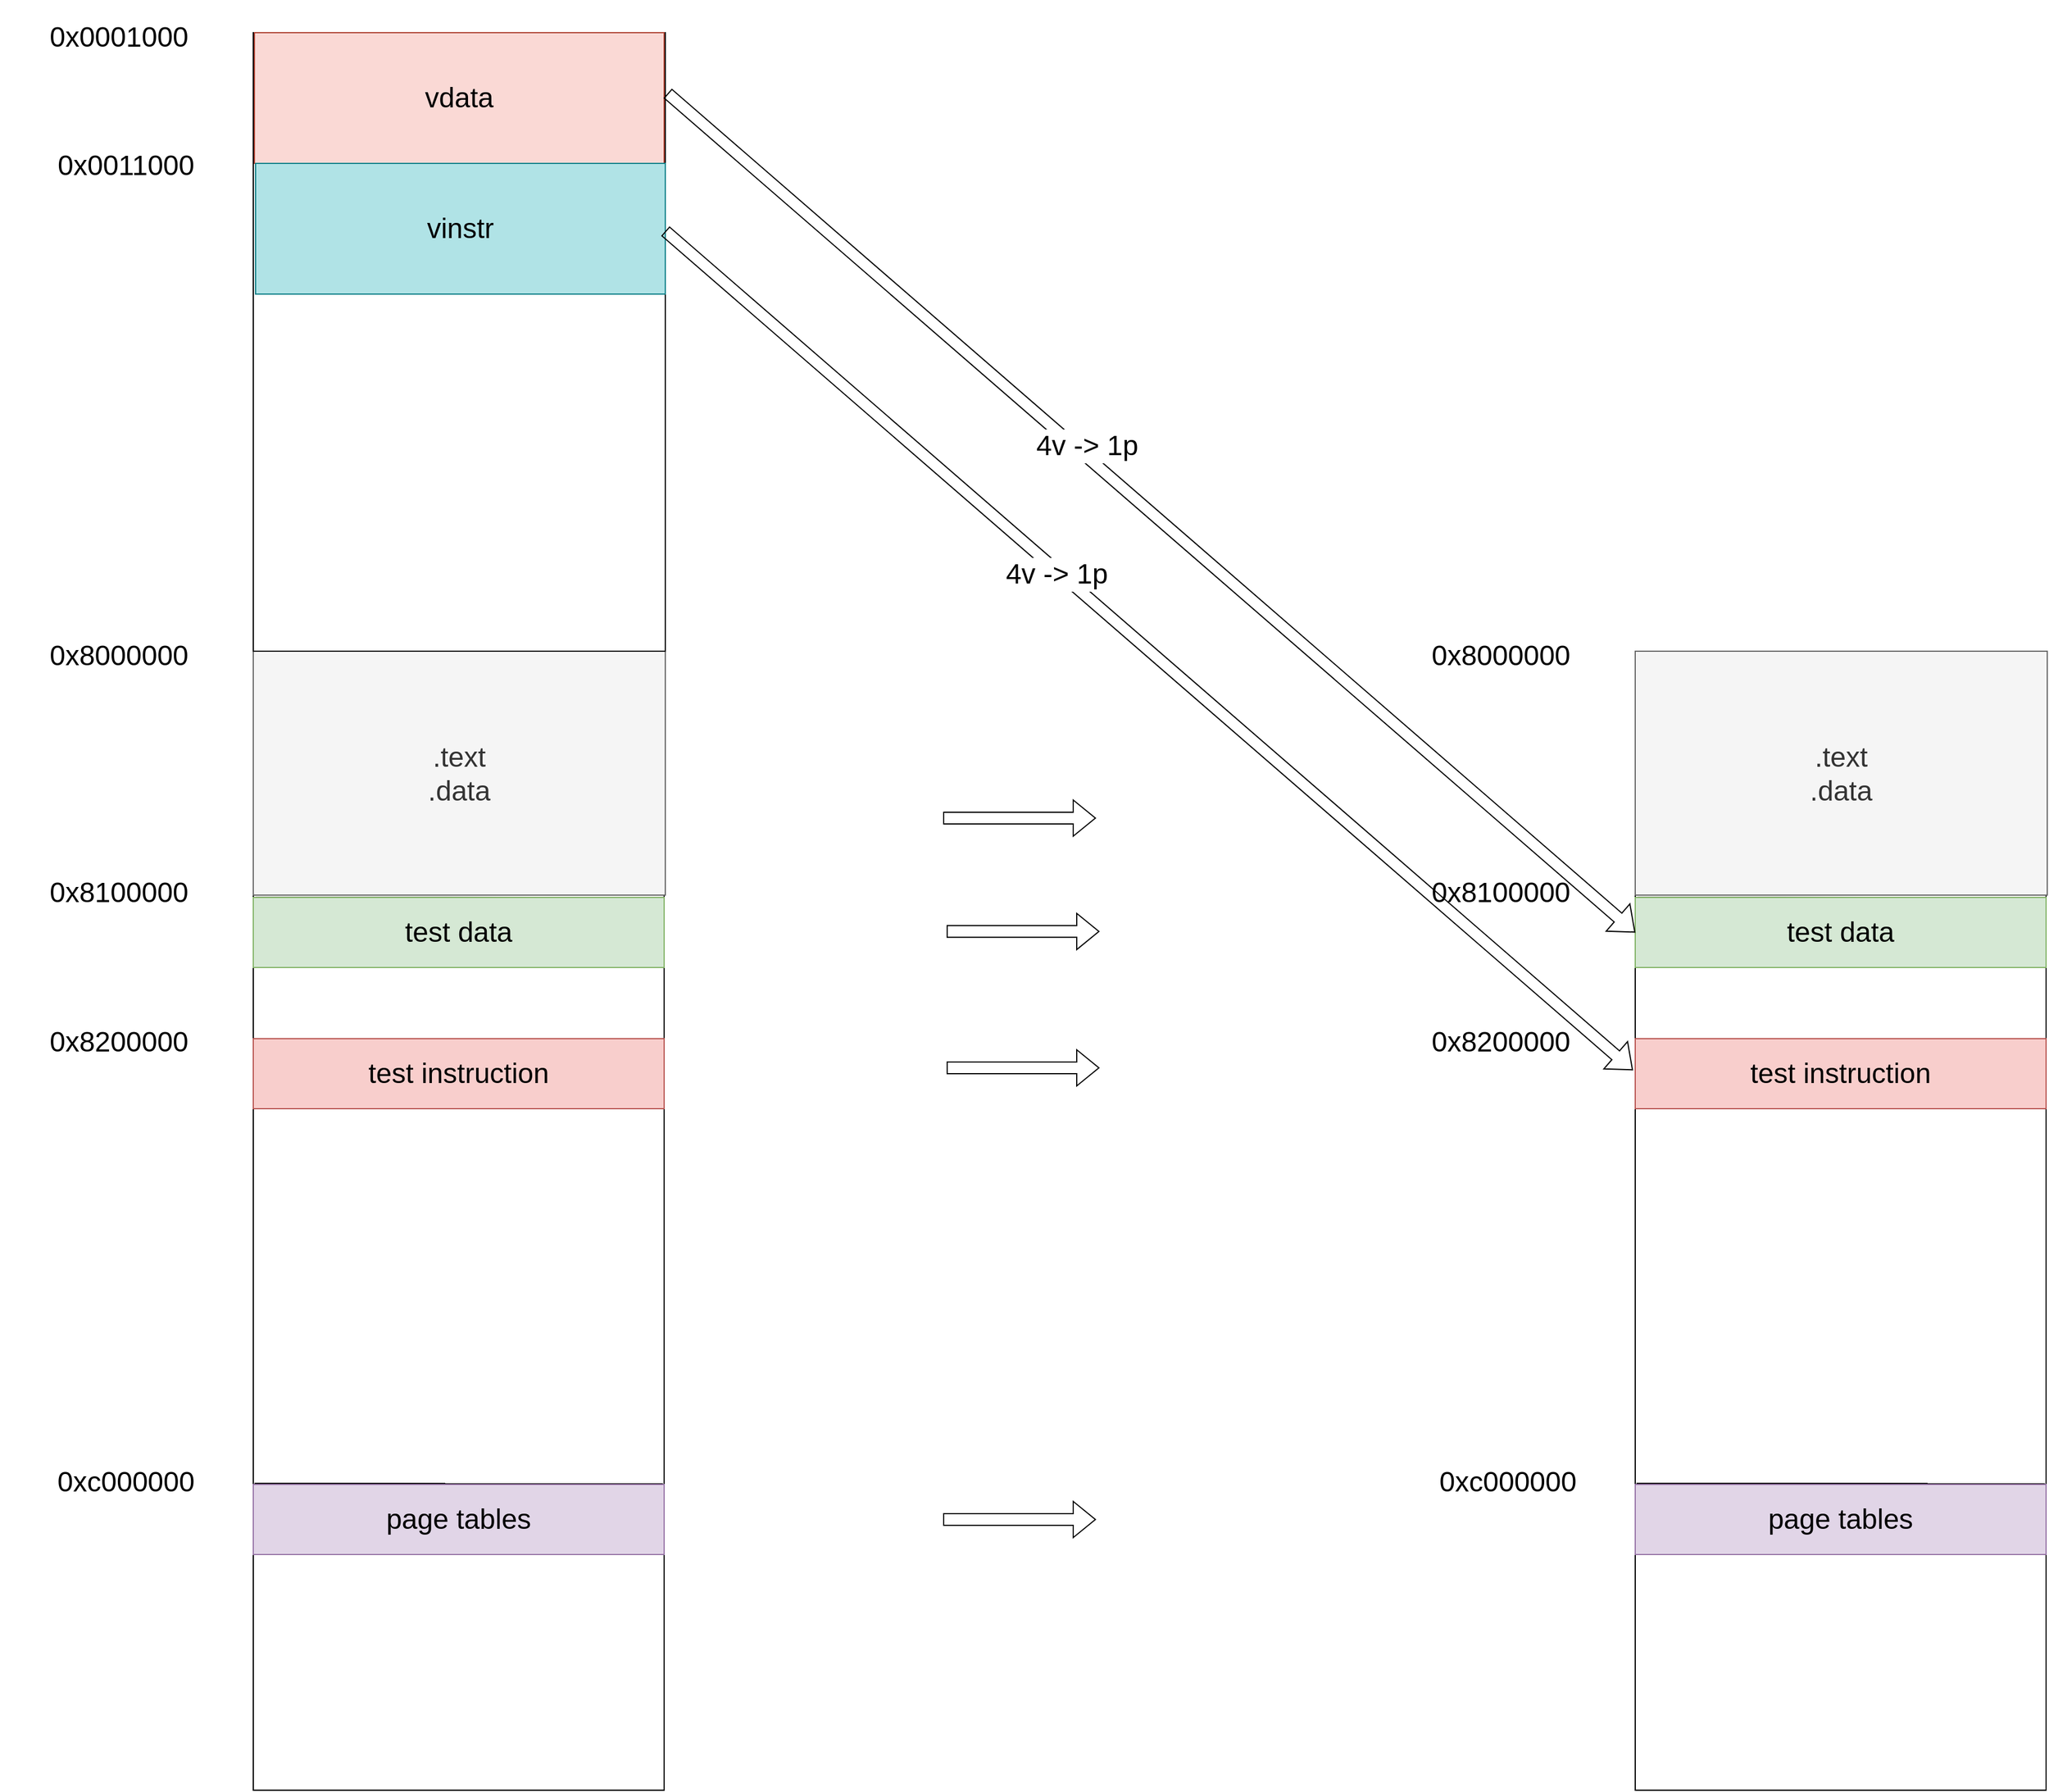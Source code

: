 <mxfile version="20.3.6" type="github">
  <diagram id="BBG8nRCEOLiLZT4-zJTU" name="第 1 页">
    <mxGraphModel dx="3437" dy="1857" grid="0" gridSize="10" guides="1" tooltips="1" connect="1" arrows="1" fold="1" page="1" pageScale="1" pageWidth="2339" pageHeight="3300" math="0" shadow="0">
      <root>
        <mxCell id="0" />
        <mxCell id="1" parent="0" />
        <mxCell id="Z-7dat90LtpyJo6IZziy-1" value="" style="rounded=0;whiteSpace=wrap;html=1;" vertex="1" parent="1">
          <mxGeometry x="1794" y="614" width="352" height="976" as="geometry" />
        </mxCell>
        <mxCell id="Z-7dat90LtpyJo6IZziy-2" value="&lt;font style=&quot;font-size: 24px;&quot;&gt;0x8000000&lt;/font&gt;" style="text;html=1;strokeColor=none;fillColor=none;align=center;verticalAlign=middle;whiteSpace=wrap;rounded=0;" vertex="1" parent="1">
          <mxGeometry x="1577" y="586" width="204" height="64" as="geometry" />
        </mxCell>
        <mxCell id="Z-7dat90LtpyJo6IZziy-3" value="&lt;font style=&quot;font-size: 24px;&quot;&gt;0x8100000&lt;/font&gt;" style="text;html=1;strokeColor=none;fillColor=none;align=center;verticalAlign=middle;whiteSpace=wrap;rounded=0;" vertex="1" parent="1">
          <mxGeometry x="1577" y="789" width="204" height="64" as="geometry" />
        </mxCell>
        <mxCell id="Z-7dat90LtpyJo6IZziy-4" value="&lt;font style=&quot;font-size: 24px;&quot;&gt;0x8200000&lt;/font&gt;" style="text;html=1;strokeColor=none;fillColor=none;align=center;verticalAlign=middle;whiteSpace=wrap;rounded=0;" vertex="1" parent="1">
          <mxGeometry x="1577" y="917" width="204" height="64" as="geometry" />
        </mxCell>
        <mxCell id="Z-7dat90LtpyJo6IZziy-5" value="&lt;font style=&quot;font-size: 24px;&quot;&gt;0xc000000&lt;/font&gt;" style="text;html=1;strokeColor=none;fillColor=none;align=center;verticalAlign=middle;whiteSpace=wrap;rounded=0;" vertex="1" parent="1">
          <mxGeometry x="1583" y="1294" width="204" height="64" as="geometry" />
        </mxCell>
        <mxCell id="Z-7dat90LtpyJo6IZziy-6" value="" style="endArrow=none;html=1;rounded=0;fontSize=24;exitX=0.006;exitY=0.216;exitDx=0;exitDy=0;exitPerimeter=0;" edge="1" parent="1" source="Z-7dat90LtpyJo6IZziy-1">
          <mxGeometry width="50" height="50" relative="1" as="geometry">
            <mxPoint x="1952" y="881" as="sourcePoint" />
            <mxPoint x="2146" y="825" as="targetPoint" />
          </mxGeometry>
        </mxCell>
        <mxCell id="Z-7dat90LtpyJo6IZziy-7" value="" style="endArrow=none;html=1;rounded=0;fontSize=24;exitX=0.006;exitY=0.216;exitDx=0;exitDy=0;exitPerimeter=0;" edge="1" parent="1">
          <mxGeometry width="50" height="50" relative="1" as="geometry">
            <mxPoint x="1796.112" y="945.996" as="sourcePoint" />
            <mxPoint x="2146" y="946.18" as="targetPoint" />
          </mxGeometry>
        </mxCell>
        <mxCell id="Z-7dat90LtpyJo6IZziy-10" value="" style="endArrow=none;html=1;rounded=0;fontSize=24;exitX=0.006;exitY=0.216;exitDx=0;exitDy=0;exitPerimeter=0;" edge="1" parent="1">
          <mxGeometry width="50" height="50" relative="1" as="geometry">
            <mxPoint x="1795.052" y="1326.996" as="sourcePoint" />
            <mxPoint x="2144.94" y="1327.18" as="targetPoint" />
          </mxGeometry>
        </mxCell>
        <mxCell id="Z-7dat90LtpyJo6IZziy-13" value="test data" style="rounded=0;whiteSpace=wrap;html=1;fontSize=24;fillColor=#d5e8d4;strokeColor=#82b366;" vertex="1" parent="1">
          <mxGeometry x="1794" y="825" width="352" height="60" as="geometry" />
        </mxCell>
        <mxCell id="Z-7dat90LtpyJo6IZziy-14" value="test instruction" style="rounded=0;whiteSpace=wrap;html=1;fontSize=24;fillColor=#f8cecc;strokeColor=#b85450;" vertex="1" parent="1">
          <mxGeometry x="1794" y="946" width="352" height="60" as="geometry" />
        </mxCell>
        <mxCell id="Z-7dat90LtpyJo6IZziy-15" value="page tables" style="rounded=0;whiteSpace=wrap;html=1;fontSize=24;fillColor=#e1d5e7;strokeColor=#9673a6;" vertex="1" parent="1">
          <mxGeometry x="1794" y="1328" width="352" height="60" as="geometry" />
        </mxCell>
        <mxCell id="Z-7dat90LtpyJo6IZziy-16" value=".text&lt;br&gt;.data" style="rounded=0;whiteSpace=wrap;html=1;fontSize=24;fillColor=#f5f5f5;fontColor=#333333;strokeColor=#666666;" vertex="1" parent="1">
          <mxGeometry x="1794" y="614" width="353" height="209" as="geometry" />
        </mxCell>
        <mxCell id="Z-7dat90LtpyJo6IZziy-17" value="" style="rounded=0;whiteSpace=wrap;html=1;" vertex="1" parent="1">
          <mxGeometry x="610" y="614" width="352" height="976" as="geometry" />
        </mxCell>
        <mxCell id="Z-7dat90LtpyJo6IZziy-18" value="&lt;font style=&quot;font-size: 24px;&quot;&gt;0x8000000&lt;/font&gt;" style="text;html=1;strokeColor=none;fillColor=none;align=center;verticalAlign=middle;whiteSpace=wrap;rounded=0;" vertex="1" parent="1">
          <mxGeometry x="393" y="586" width="204" height="64" as="geometry" />
        </mxCell>
        <mxCell id="Z-7dat90LtpyJo6IZziy-19" value="&lt;font style=&quot;font-size: 24px;&quot;&gt;0x8100000&lt;/font&gt;" style="text;html=1;strokeColor=none;fillColor=none;align=center;verticalAlign=middle;whiteSpace=wrap;rounded=0;" vertex="1" parent="1">
          <mxGeometry x="393" y="789" width="204" height="64" as="geometry" />
        </mxCell>
        <mxCell id="Z-7dat90LtpyJo6IZziy-20" value="&lt;font style=&quot;font-size: 24px;&quot;&gt;0x8200000&lt;/font&gt;" style="text;html=1;strokeColor=none;fillColor=none;align=center;verticalAlign=middle;whiteSpace=wrap;rounded=0;" vertex="1" parent="1">
          <mxGeometry x="393" y="917" width="204" height="64" as="geometry" />
        </mxCell>
        <mxCell id="Z-7dat90LtpyJo6IZziy-21" value="&lt;font style=&quot;font-size: 24px;&quot;&gt;0xc000000&lt;/font&gt;" style="text;html=1;strokeColor=none;fillColor=none;align=center;verticalAlign=middle;whiteSpace=wrap;rounded=0;" vertex="1" parent="1">
          <mxGeometry x="399" y="1294" width="204" height="64" as="geometry" />
        </mxCell>
        <mxCell id="Z-7dat90LtpyJo6IZziy-22" value="" style="endArrow=none;html=1;rounded=0;fontSize=24;exitX=0.006;exitY=0.216;exitDx=0;exitDy=0;exitPerimeter=0;" edge="1" parent="1" source="Z-7dat90LtpyJo6IZziy-17">
          <mxGeometry width="50" height="50" relative="1" as="geometry">
            <mxPoint x="768" y="881" as="sourcePoint" />
            <mxPoint x="962" y="825" as="targetPoint" />
          </mxGeometry>
        </mxCell>
        <mxCell id="Z-7dat90LtpyJo6IZziy-23" value="" style="endArrow=none;html=1;rounded=0;fontSize=24;exitX=0.006;exitY=0.216;exitDx=0;exitDy=0;exitPerimeter=0;" edge="1" parent="1">
          <mxGeometry width="50" height="50" relative="1" as="geometry">
            <mxPoint x="612.112" y="945.996" as="sourcePoint" />
            <mxPoint x="962" y="946.18" as="targetPoint" />
          </mxGeometry>
        </mxCell>
        <mxCell id="Z-7dat90LtpyJo6IZziy-24" value="" style="endArrow=none;html=1;rounded=0;fontSize=24;exitX=0.006;exitY=0.216;exitDx=0;exitDy=0;exitPerimeter=0;" edge="1" parent="1">
          <mxGeometry width="50" height="50" relative="1" as="geometry">
            <mxPoint x="611.052" y="1326.996" as="sourcePoint" />
            <mxPoint x="960.94" y="1327.18" as="targetPoint" />
          </mxGeometry>
        </mxCell>
        <mxCell id="Z-7dat90LtpyJo6IZziy-25" value="test data" style="rounded=0;whiteSpace=wrap;html=1;fontSize=24;fillColor=#d5e8d4;strokeColor=#82b366;" vertex="1" parent="1">
          <mxGeometry x="610" y="825" width="352" height="60" as="geometry" />
        </mxCell>
        <mxCell id="Z-7dat90LtpyJo6IZziy-26" value="test instruction" style="rounded=0;whiteSpace=wrap;html=1;fontSize=24;fillColor=#f8cecc;strokeColor=#b85450;" vertex="1" parent="1">
          <mxGeometry x="610" y="946" width="352" height="60" as="geometry" />
        </mxCell>
        <mxCell id="Z-7dat90LtpyJo6IZziy-27" value="page tables" style="rounded=0;whiteSpace=wrap;html=1;fontSize=24;fillColor=#e1d5e7;strokeColor=#9673a6;" vertex="1" parent="1">
          <mxGeometry x="610" y="1328" width="352" height="60" as="geometry" />
        </mxCell>
        <mxCell id="Z-7dat90LtpyJo6IZziy-28" value=".text&lt;br&gt;.data" style="rounded=0;whiteSpace=wrap;html=1;fontSize=24;fillColor=#f5f5f5;fontColor=#333333;strokeColor=#666666;" vertex="1" parent="1">
          <mxGeometry x="610" y="614" width="353" height="209" as="geometry" />
        </mxCell>
        <mxCell id="Z-7dat90LtpyJo6IZziy-29" value="" style="rounded=0;whiteSpace=wrap;html=1;fontSize=24;" vertex="1" parent="1">
          <mxGeometry x="610" y="84" width="353" height="530" as="geometry" />
        </mxCell>
        <mxCell id="Z-7dat90LtpyJo6IZziy-30" value="&lt;font style=&quot;font-size: 24px;&quot;&gt;0x0001000&lt;/font&gt;" style="text;html=1;strokeColor=none;fillColor=none;align=center;verticalAlign=middle;whiteSpace=wrap;rounded=0;" vertex="1" parent="1">
          <mxGeometry x="393" y="56" width="204" height="64" as="geometry" />
        </mxCell>
        <mxCell id="Z-7dat90LtpyJo6IZziy-31" value="vdata" style="rounded=0;whiteSpace=wrap;html=1;fontSize=24;fillColor=#fad9d5;strokeColor=#ae4132;" vertex="1" parent="1">
          <mxGeometry x="611" y="84" width="351" height="112" as="geometry" />
        </mxCell>
        <mxCell id="Z-7dat90LtpyJo6IZziy-32" value="vinstr" style="rounded=0;whiteSpace=wrap;html=1;fontSize=24;fillColor=#b0e3e6;strokeColor=#0e8088;" vertex="1" parent="1">
          <mxGeometry x="612" y="196" width="351" height="112" as="geometry" />
        </mxCell>
        <mxCell id="Z-7dat90LtpyJo6IZziy-33" value="&lt;font style=&quot;font-size: 24px;&quot;&gt;0x0011000&lt;/font&gt;" style="text;html=1;strokeColor=none;fillColor=none;align=center;verticalAlign=middle;whiteSpace=wrap;rounded=0;" vertex="1" parent="1">
          <mxGeometry x="399" y="166" width="204" height="64" as="geometry" />
        </mxCell>
        <mxCell id="Z-7dat90LtpyJo6IZziy-36" value="" style="shape=flexArrow;endArrow=classic;html=1;rounded=0;fontSize=24;" edge="1" parent="1">
          <mxGeometry width="50" height="50" relative="1" as="geometry">
            <mxPoint x="1201" y="757" as="sourcePoint" />
            <mxPoint x="1332" y="757" as="targetPoint" />
          </mxGeometry>
        </mxCell>
        <mxCell id="Z-7dat90LtpyJo6IZziy-37" value="" style="shape=flexArrow;endArrow=classic;html=1;rounded=0;fontSize=24;" edge="1" parent="1">
          <mxGeometry width="50" height="50" relative="1" as="geometry">
            <mxPoint x="1204" y="854.17" as="sourcePoint" />
            <mxPoint x="1335" y="854.17" as="targetPoint" />
          </mxGeometry>
        </mxCell>
        <mxCell id="Z-7dat90LtpyJo6IZziy-38" value="" style="shape=flexArrow;endArrow=classic;html=1;rounded=0;fontSize=24;" edge="1" parent="1">
          <mxGeometry width="50" height="50" relative="1" as="geometry">
            <mxPoint x="1204" y="971" as="sourcePoint" />
            <mxPoint x="1335" y="971" as="targetPoint" />
          </mxGeometry>
        </mxCell>
        <mxCell id="Z-7dat90LtpyJo6IZziy-39" value="" style="shape=flexArrow;endArrow=classic;html=1;rounded=0;fontSize=24;" edge="1" parent="1">
          <mxGeometry width="50" height="50" relative="1" as="geometry">
            <mxPoint x="1201" y="1358" as="sourcePoint" />
            <mxPoint x="1332" y="1358" as="targetPoint" />
          </mxGeometry>
        </mxCell>
        <mxCell id="Z-7dat90LtpyJo6IZziy-41" value="" style="shape=flexArrow;endArrow=classic;html=1;rounded=0;fontSize=24;entryX=0;entryY=0.5;entryDx=0;entryDy=0;" edge="1" parent="1" target="Z-7dat90LtpyJo6IZziy-13">
          <mxGeometry width="50" height="50" relative="1" as="geometry">
            <mxPoint x="965" y="136" as="sourcePoint" />
            <mxPoint x="1096" y="136" as="targetPoint" />
          </mxGeometry>
        </mxCell>
        <mxCell id="Z-7dat90LtpyJo6IZziy-43" value="4v -&amp;gt; 1p" style="edgeLabel;html=1;align=center;verticalAlign=middle;resizable=0;points=[];fontSize=24;" vertex="1" connectable="0" parent="Z-7dat90LtpyJo6IZziy-41">
          <mxGeometry x="-0.241" y="3" relative="1" as="geometry">
            <mxPoint x="42" y="31" as="offset" />
          </mxGeometry>
        </mxCell>
        <mxCell id="Z-7dat90LtpyJo6IZziy-42" value="" style="shape=flexArrow;endArrow=classic;html=1;rounded=0;fontSize=24;entryX=0;entryY=0.5;entryDx=0;entryDy=0;" edge="1" parent="1">
          <mxGeometry width="50" height="50" relative="1" as="geometry">
            <mxPoint x="963" y="254" as="sourcePoint" />
            <mxPoint x="1792" y="973" as="targetPoint" />
          </mxGeometry>
        </mxCell>
        <mxCell id="Z-7dat90LtpyJo6IZziy-44" value="4v -&amp;gt; 1p" style="edgeLabel;html=1;align=center;verticalAlign=middle;resizable=0;points=[];fontSize=24;" vertex="1" connectable="0" parent="1">
          <mxGeometry x="1297.996" y="547.997" as="geometry" />
        </mxCell>
      </root>
    </mxGraphModel>
  </diagram>
</mxfile>
